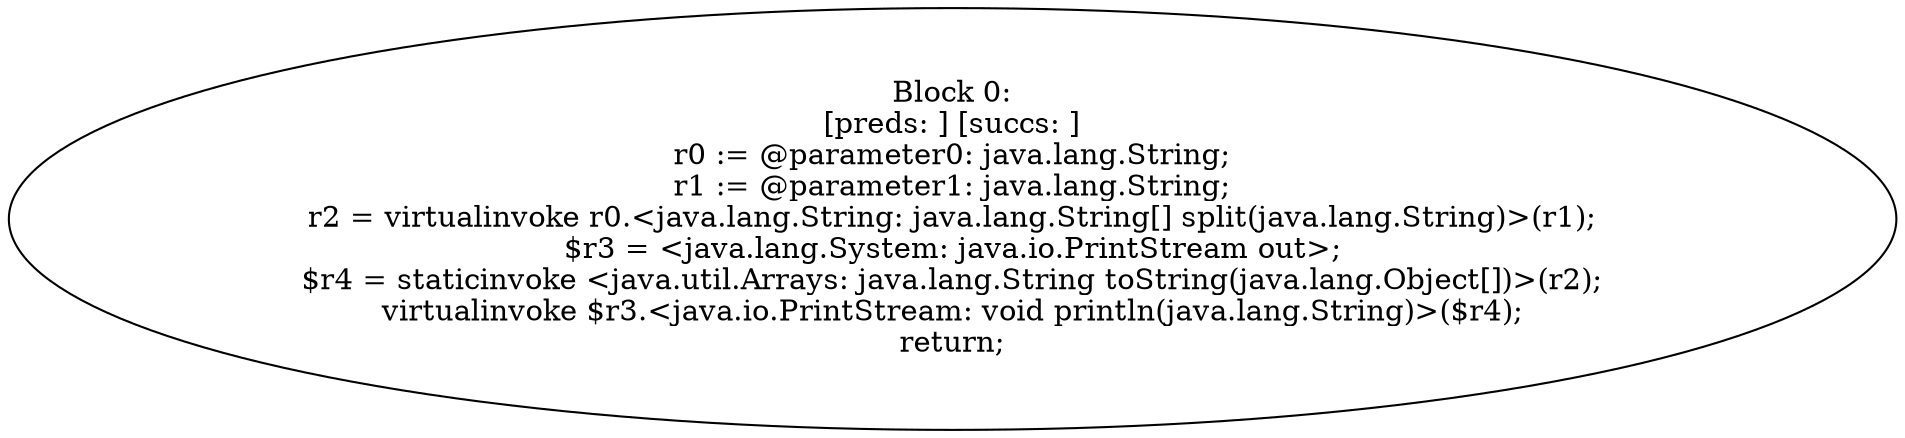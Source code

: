 digraph "unitGraph" {
    "Block 0:
[preds: ] [succs: ]
r0 := @parameter0: java.lang.String;
r1 := @parameter1: java.lang.String;
r2 = virtualinvoke r0.<java.lang.String: java.lang.String[] split(java.lang.String)>(r1);
$r3 = <java.lang.System: java.io.PrintStream out>;
$r4 = staticinvoke <java.util.Arrays: java.lang.String toString(java.lang.Object[])>(r2);
virtualinvoke $r3.<java.io.PrintStream: void println(java.lang.String)>($r4);
return;
"
}
